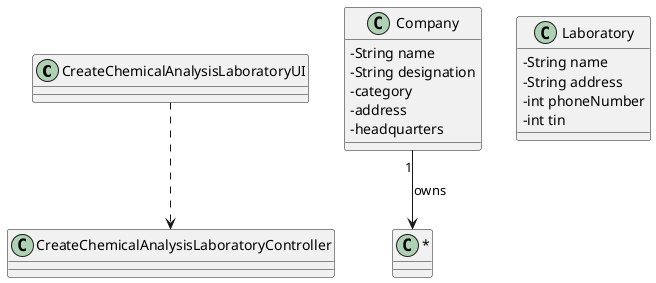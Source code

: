 @startuml
skinparam classAttributeIconSize 0

class CreateChemicalAnalysisLaboratoryUI{
}

class CreateChemicalAnalysisLaboratoryController{
}

class Company{
-String name
-String designation
-category
-address
-headquarters
}

class Laboratory {
  -String name
  -String address
  -int phoneNumber
  -int tin
}



CreateChemicalAnalysisLaboratoryUI ..> CreateChemicalAnalysisLaboratoryController
Company "1" --> "*"  : owns

@enduml